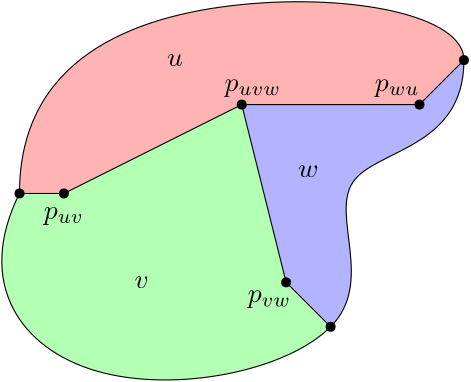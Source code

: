 <?xml version="1.0"?>
<!DOCTYPE ipe SYSTEM "ipe.dtd">
<ipe version="70206" creator="Ipe 7.2.7">
<info created="D:20200430174333" modified="D:20200430221205"/>
<preamble>\usepackage{amsmath}
\usepackage{amssymb}
\usepackage{mathtools}
\usepackage{marvosym}</preamble>
<ipestyle name="basic">
<symbol name="arrow/arc(spx)">
<path stroke="sym-stroke" fill="sym-stroke" pen="sym-pen">
0 0 m
-1 0.333 l
-1 -0.333 l
h
</path>
</symbol>
<symbol name="arrow/farc(spx)">
<path stroke="sym-stroke" fill="white" pen="sym-pen">
0 0 m
-1 0.333 l
-1 -0.333 l
h
</path>
</symbol>
<symbol name="arrow/ptarc(spx)">
<path stroke="sym-stroke" fill="sym-stroke" pen="sym-pen">
0 0 m
-1 0.333 l
-0.8 0 l
-1 -0.333 l
h
</path>
</symbol>
<symbol name="arrow/fptarc(spx)">
<path stroke="sym-stroke" fill="white" pen="sym-pen">
0 0 m
-1 0.333 l
-0.8 0 l
-1 -0.333 l
h
</path>
</symbol>
<symbol name="mark/circle(sx)" transformations="translations">
<path fill="sym-stroke">
0.6 0 0 0.6 0 0 e
0.4 0 0 0.4 0 0 e
</path>
</symbol>
<symbol name="mark/disk(sx)" transformations="translations">
<path fill="sym-stroke">
0.6 0 0 0.6 0 0 e
</path>
</symbol>
<symbol name="mark/fdisk(sfx)" transformations="translations">
<group>
<path fill="sym-fill">
0.5 0 0 0.5 0 0 e
</path>
<path fill="sym-stroke" fillrule="eofill">
0.6 0 0 0.6 0 0 e
0.4 0 0 0.4 0 0 e
</path>
</group>
</symbol>
<symbol name="mark/box(sx)" transformations="translations">
<path fill="sym-stroke" fillrule="eofill">
-0.6 -0.6 m
0.6 -0.6 l
0.6 0.6 l
-0.6 0.6 l
h
-0.4 -0.4 m
0.4 -0.4 l
0.4 0.4 l
-0.4 0.4 l
h
</path>
</symbol>
<symbol name="mark/square(sx)" transformations="translations">
<path fill="sym-stroke">
-0.6 -0.6 m
0.6 -0.6 l
0.6 0.6 l
-0.6 0.6 l
h
</path>
</symbol>
<symbol name="mark/fsquare(sfx)" transformations="translations">
<group>
<path fill="sym-fill">
-0.5 -0.5 m
0.5 -0.5 l
0.5 0.5 l
-0.5 0.5 l
h
</path>
<path fill="sym-stroke" fillrule="eofill">
-0.6 -0.6 m
0.6 -0.6 l
0.6 0.6 l
-0.6 0.6 l
h
-0.4 -0.4 m
0.4 -0.4 l
0.4 0.4 l
-0.4 0.4 l
h
</path>
</group>
</symbol>
<symbol name="mark/cross(sx)" transformations="translations">
<group>
<path fill="sym-stroke">
-0.43 -0.57 m
0.57 0.43 l
0.43 0.57 l
-0.57 -0.43 l
h
</path>
<path fill="sym-stroke">
-0.43 0.57 m
0.57 -0.43 l
0.43 -0.57 l
-0.57 0.43 l
h
</path>
</group>
</symbol>
<symbol name="arrow/fnormal(spx)">
<path stroke="sym-stroke" fill="white" pen="sym-pen">
0 0 m
-1 0.333 l
-1 -0.333 l
h
</path>
</symbol>
<symbol name="arrow/pointed(spx)">
<path stroke="sym-stroke" fill="sym-stroke" pen="sym-pen">
0 0 m
-1 0.333 l
-0.8 0 l
-1 -0.333 l
h
</path>
</symbol>
<symbol name="arrow/fpointed(spx)">
<path stroke="sym-stroke" fill="white" pen="sym-pen">
0 0 m
-1 0.333 l
-0.8 0 l
-1 -0.333 l
h
</path>
</symbol>
<symbol name="arrow/linear(spx)">
<path stroke="sym-stroke" pen="sym-pen">
-1 0.333 m
0 0 l
-1 -0.333 l
</path>
</symbol>
<symbol name="arrow/fdouble(spx)">
<path stroke="sym-stroke" fill="white" pen="sym-pen">
0 0 m
-1 0.333 l
-1 -0.333 l
h
-1 0 m
-2 0.333 l
-2 -0.333 l
h
</path>
</symbol>
<symbol name="arrow/double(spx)">
<path stroke="sym-stroke" fill="sym-stroke" pen="sym-pen">
0 0 m
-1 0.333 l
-1 -0.333 l
h
-1 0 m
-2 0.333 l
-2 -0.333 l
h
</path>
</symbol>
<pen name="heavier" value="0.8"/>
<pen name="fat" value="1.2"/>
<pen name="ultrafat" value="2"/>
<pen name="vertex" value="20"/>
<pen name="boundary" value="20"/>
<symbolsize name="large" value="5"/>
<symbolsize name="small" value="2"/>
<symbolsize name="tiny" value="1.1"/>
<arrowsize name="large" value="10"/>
<arrowsize name="small" value="5"/>
<arrowsize name="tiny" value="3"/>
<color name="flatred" value="1 0.7 0.7"/>
<color name="flatgreen" value="0.7 1 0.7"/>
<color name="flatblue" value="0.7 0.7 1"/>
<color name="flatyellow" value="1 1 0.7"/>
<color name="flatorange" value="1 0.85 0.7"/>
<color name="flatcyan" value="0.7 1 1"/>
<color name="flatdarkgray" value="0.7"/>
<color name="flatgray" value="0.8"/>
<color name="flatlightgray" value="0.9"/>
<dashstyle name="dashed" value="[4] 0"/>
<dashstyle name="dotted" value="[1 3] 0"/>
<dashstyle name="dash dotted" value="[4 2 1 2] 0"/>
<dashstyle name="dash dot dotted" value="[4 2 1 2 1 2] 0"/>
<textsize name="large" value="\large"/>
<textsize name="Large" value="\Large"/>
<textsize name="LARGE" value="\LARGE"/>
<textsize name="huge" value="\huge"/>
<textsize name="Huge" value="\Huge"/>
<textsize name="small" value="\small"/>
<textsize name="footnote" value="\footnotesize"/>
<textsize name="tiny" value="\tiny"/>
<textstyle name="center" begin="\begin{center}" end="\end{center}"/>
<textstyle name="itemize" begin="\begin{itemize}" end="\end{itemize}"/>
<textstyle name="item" begin="\begin{itemize}\item{}" end="\end{itemize}"/>
<gridsize name="4 pts" value="4"/>
<gridsize name="8 pts (~3 mm)" value="8"/>
<gridsize name="16 pts (~6 mm)" value="16"/>
<anglesize name="60 deg" value="60"/>
<anglesize name="45 deg" value="45"/>
<anglesize name="30 deg" value="30"/>
<anglesize name="22.5 deg" value="22.5"/>
<anglesize name="15 deg" value="15"/>
<opacity name="10%" value="0.1"/>
<opacity name="30%" value="0.3"/>
<opacity name="50%" value="0.5"/>
<opacity name="75%" value="0.75"/>
<layout paper="640 480" origin="0 0" frame="640 480"/>
<tiling name="falling" angle="-60" step="4" width="1"/>
<tiling name="rising" angle="30" step="4" width="1"/>
</ipestyle>
<page>
<layer name="boundary"/>
<layer name="oldfaces"/>
<layer name="oldedges"/>
<layer name="oldlabels"/>
<layer name="dashed"/>
<layer name="newfaces"/>
<layer name="newedges"/>
<layer name="newlabels"/>
<layer name="dotted"/>
<view layers="boundary oldfaces oldedges oldlabels" active="oldedges"/>
<view layers="boundary oldfaces oldedges oldlabels dashed" active="dotted"/>
<view layers="boundary newfaces newedges newlabels dotted" active="dotted"/>
<path layer="newfaces" fill="flatyellow">
192 224 m
272 192 l
276 240 l
320 256 l
256 256 l
192 224 l
</path>
<path fill="flatblue">
336 272 m
336 240
272 240
304 192
288 176 c
272 192 l
276 240 l
320 256 l
h
</path>
<path fill="flatgreen">
176 224 m
160 192
192 144
272 160
288 176 c
272 192 l
192 224 l
h
</path>
<path fill="flatred">
336 272 m
336 288
256 304
176 272
176 224 c
192 224 l
256 256 l
320 256 l
h
</path>
<path layer="oldfaces" fill="flatblue">
336 272 m
336 240
272 240
304 192
288 176 c
272 192 l
256 256 l
320 256 l
h
</path>
<path fill="flatgreen">
176 224 m
160 192
192 144
272 160
288 176 c
272 192 l
256 256 l
192 224 l
h
</path>
<path fill="flatred">
336 272 m
336 288
256 304
176 272
176 224 c
192 224 l
256 256 l
320 256 l
h
</path>
<path layer="oldedges" stroke="black">
256 256 m
192 224 l
</path>
<path stroke="black">
256 256 m
272 192 l
</path>
<path stroke="black">
256 256 m
320 256 l
</path>
<use name="mark/disk(sx)" pos="256 256" size="normal" stroke="black"/>
<use name="mark/disk(sx)" pos="192 224" size="normal" stroke="black"/>
<use name="mark/disk(sx)" pos="272 192" size="normal" stroke="black"/>
<use name="mark/disk(sx)" pos="320 256" size="normal" stroke="black"/>
<path layer="dashed" stroke="black" dash="dashed">
272 192 m
320 256 l
</path>
<path stroke="black" dash="dashed">
192 224 m
272 192 l
</path>
<path layer="newedges" stroke="black">
272 192 m
276 240 l
320 256 l
256 256 l
192 224 l
272 192 l
</path>
<use name="mark/disk(sx)" pos="192 224" size="normal" stroke="black"/>
<use name="mark/disk(sx)" pos="256 256" size="normal" stroke="black"/>
<use name="mark/disk(sx)" pos="320 256" size="normal" stroke="black"/>
<use name="mark/disk(sx)" pos="276 240" size="normal" stroke="black"/>
<use name="mark/disk(sx)" pos="272 192" size="normal" stroke="black"/>
<use layer="dotted" name="mark/disk(sx)" pos="296 224" size="small" stroke="black"/>
<text layer="newlabels" matrix="1 0 0 1 80 -48" transformations="translations" pos="160 320" stroke="black" type="label" width="5.703" height="4.289" depth="0" halign="center" valign="center" style="math">u</text>
<text matrix="1 0 0 1 32 32" transformations="translations" pos="176 160" stroke="black" type="label" width="5.187" height="4.289" depth="0" halign="center" valign="center" style="math">v</text>
<text matrix="1 0 0 1 -36 36" transformations="translations" pos="320 184" stroke="black" type="label" width="7.401" height="4.289" depth="0" halign="center" valign="center" style="math">w</text>
<text matrix="1 0 0 1 -124 -4" transformations="translations" pos="368 232" stroke="black" type="label" width="5.694" height="4.289" depth="0" halign="center" valign="center" style="math">x</text>
<text layer="oldlabels" matrix="1 0 0 1 92 -52" transformations="translations" pos="140 324" stroke="black" type="label" width="5.703" height="4.289" depth="0" halign="center" valign="center" style="math">u</text>
<text matrix="1 0 0 1 84 -108" transformations="translations" pos="136 300" stroke="black" type="label" width="5.187" height="4.289" depth="0" halign="center" valign="center" style="math">v</text>
<text matrix="1 0 0 1 108 -68" transformations="translations" pos="172 300" stroke="black" type="label" width="7.401" height="4.289" depth="0" halign="center" valign="center" style="math">w</text>
<path layer="dashed" stroke="black" dash="dashed">
192 224 m
320 256 l
</path>
<path layer="dotted" stroke="black" dash="dotted">
256 256 m
296 224 l
</path>
<path stroke="black" dash="dotted">
320 256 m
272 192 l
</path>
<text layer="oldlabels" matrix="1 0 0 1 36 -88" transformations="translations" pos="156 304" stroke="black" type="label" width="14.456" height="4.297" depth="1.93" halign="center" valign="center" style="math">p_{uv}</text>
<text matrix="1 0 0 1 96 -140" transformations="translations" pos="170 326" stroke="black" type="label" width="15.697" height="4.297" depth="1.93" halign="center" valign="center" style="math">p_{vw}</text>
<text matrix="1 0 0 1 124 -56" transformations="translations" pos="188 318" stroke="black" type="label" width="16.172" height="4.297" depth="1.93" halign="center" valign="center" style="math">p_{wu}</text>
<text layer="newlabels" matrix="1 0 0 1 48 -84" transformations="translations" pos="230 330" stroke="black" type="label" width="10.897" height="4.297" depth="1.93" halign="center" valign="center" style="math">q_w</text>
<text matrix="1 0 0 1 -8 -56" transformations="translations" pos="264 318" stroke="black" type="label" width="9.656" height="4.297" depth="1.93" halign="center" valign="center" style="math">q_u</text>
<text layer="oldlabels" matrix="1 0 0 1 120 -68" transformations="translations" pos="140 330" stroke="black" type="label" width="20.407" height="4.297" depth="1.93" halign="center" valign="center" style="math">p_{uvw}</text>
<text layer="newlabels" matrix="1 0 0 1 36 -88" transformations="translations" pos="156 304" stroke="black" type="label" width="14.456" height="4.297" depth="1.93" halign="center" valign="center" style="math">p_{uv}</text>
<text matrix="1 0 0 1 96 -140" transformations="translations" pos="170 326" stroke="black" type="label" width="15.697" height="4.297" depth="1.93" halign="center" valign="center" style="math">p_{vw}</text>
<text matrix="1 0 0 1 124 -56" transformations="translations" pos="188 318" stroke="black" type="label" width="16.172" height="4.297" depth="1.93" halign="center" valign="center" style="math">p_{wu}</text>
<path layer="boundary" stroke="black">
176 224 m
160 192
192 144
272 160
288 176 c
</path>
<path stroke="black">
336 272 m
336 288
256 304
176 272
176 224 c
</path>
<path stroke="black">
336 272 m
336 240
272 240
304 192
288 176 c
</path>
<use layer="oldedges" name="mark/disk(sx)" pos="176 224" size="normal" stroke="black"/>
<use name="mark/disk(sx)" pos="336 272" size="normal" stroke="black"/>
<use name="mark/disk(sx)" pos="288 176" size="normal" stroke="black"/>
<path stroke="black">
176 224 m
192 224 l
</path>
<path stroke="black">
272 192 m
288 176 l
</path>
<path stroke="black">
320 256 m
336 272 l
</path>
<path layer="newedges" stroke="black">
320 256 m
336 272 l
</path>
<path stroke="black">
192 224 m
176 224 l
</path>
<path stroke="black">
272 192 m
288 176 l
</path>
<use name="mark/disk(sx)" pos="288 176" size="normal" stroke="black"/>
<use name="mark/disk(sx)" pos="336 272" size="normal" stroke="black"/>
<use name="mark/disk(sx)" pos="176 224" size="normal" stroke="black"/>
</page>
</ipe>
